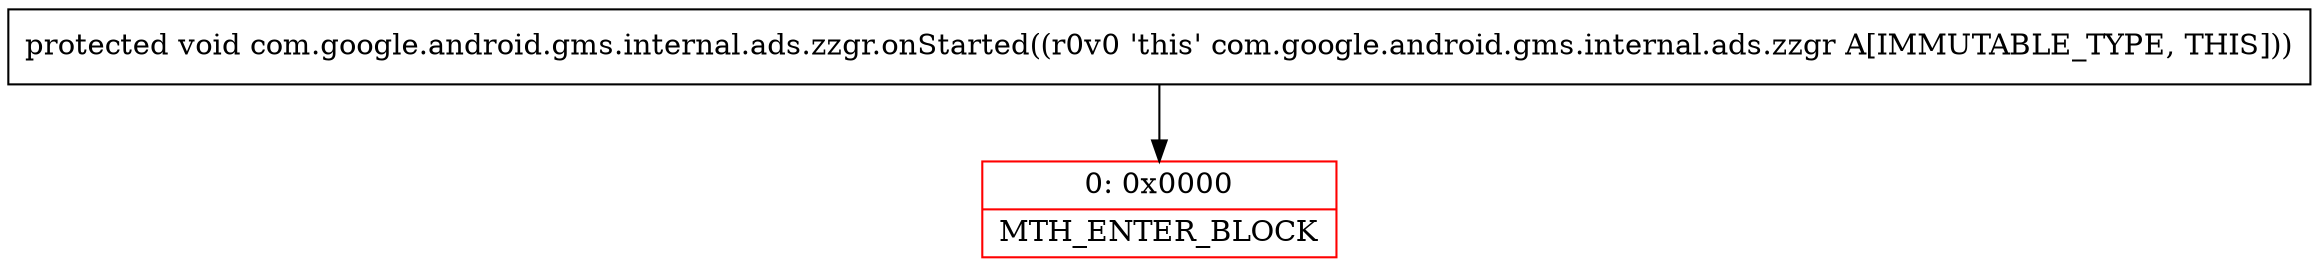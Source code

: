 digraph "CFG forcom.google.android.gms.internal.ads.zzgr.onStarted()V" {
subgraph cluster_Region_1723406201 {
label = "R(0)";
node [shape=record,color=blue];
}
Node_0 [shape=record,color=red,label="{0\:\ 0x0000|MTH_ENTER_BLOCK\l}"];
MethodNode[shape=record,label="{protected void com.google.android.gms.internal.ads.zzgr.onStarted((r0v0 'this' com.google.android.gms.internal.ads.zzgr A[IMMUTABLE_TYPE, THIS])) }"];
MethodNode -> Node_0;
}

